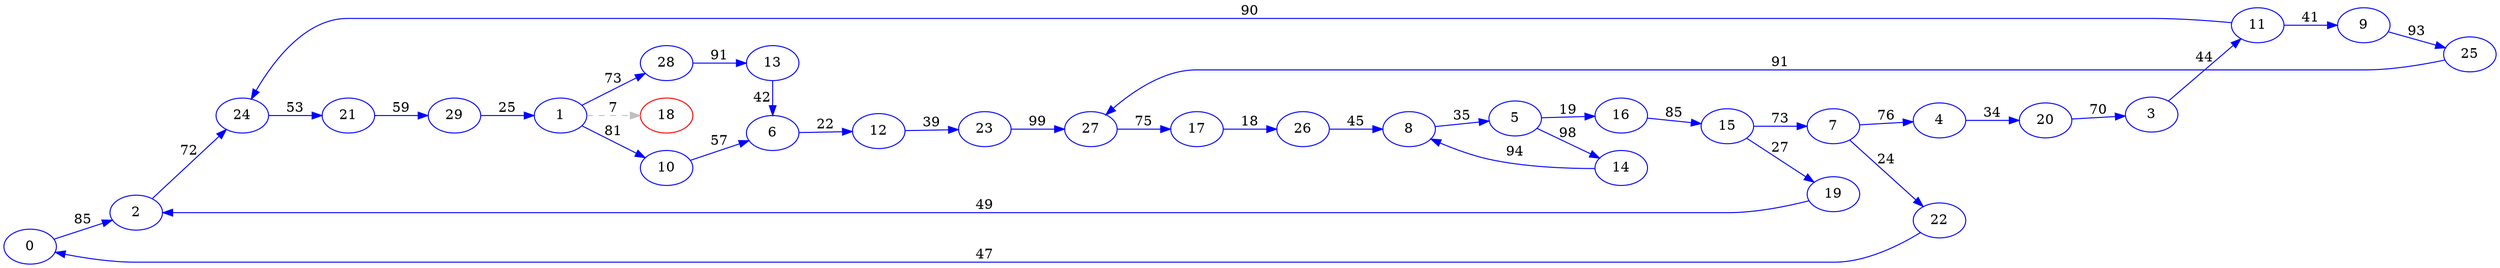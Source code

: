 digraph G {
ranksep = "equally";
rankdir = LR;
{rank = same; 0; };
{rank = same; 2; };
{rank = same; 24; };
{rank = same; 21; };
{rank = same; 29; };
{rank = same; 1; };
{rank = same; 28; 10; 18; };
{rank = same; 13; 6; };
{rank = same; 12; };
{rank = same; 23; };
{rank = same; 27; };
{rank = same; 17; };
{rank = same; 26; };
{rank = same; 8; };
{rank = same; 5; };
{rank = same; 16; 14; };
{rank = same; 15; };
{rank = same; 19; 7; };
{rank = same; 4; 22; };
{rank = same; 20; };
{rank = same; 3; };
{rank = same; 11; };
{rank = same; 9; };
{rank = same; 25; };
{rank = same; };
18 [color = "red"];
10 [color = "blue"];
14 [color = "blue"];
22 [color = "blue"];
25 [color = "blue"];
9 [color = "blue"];
11 [color = "blue"];
3 [color = "blue"];
20 [color = "blue"];
4 [color = "blue"];
7 [color = "blue"];
19 [color = "blue"];
15 [color = "blue"];
16 [color = "blue"];
5 [color = "blue"];
8 [color = "blue"];
26 [color = "blue"];
17 [color = "blue"];
27 [color = "blue"];
23 [color = "blue"];
12 [color = "blue"];
6 [color = "blue"];
13 [color = "blue"];
28 [color = "blue"];
1 [color = "blue"];
29 [color = "blue"];
21 [color = "blue"];
24 [color = "blue"];
2 [color = "blue"];
0 [color = "blue"];
0->2[label="85" color = "blue"];
2->24[label="72" color = "blue"];
24->21[label="53" color = "blue"];
21->29[label="59" color = "blue"];
29->1[label="25" color = "blue"];
1->28[label="73" color = "blue"];
1->10[label="81" color = "blue"];
1->18[label="7" color = "grey" style = "dashed"];
28->13[label="91" color = "blue"];
10->6[label="57" color = "blue"];
18
13->6[label="42" color = "blue"];
6->12[label="22" color = "blue"];
12->23[label="39" color = "blue"];
23->27[label="99" color = "blue"];
27->17[label="75" color = "blue"];
17->26[label="18" color = "blue"];
26->8[label="45" color = "blue"];
8->5[label="35" color = "blue"];
5->16[label="19" color = "blue"];
5->14[label="98" color = "blue"];
16->15[label="85" color = "blue"];
14->8[label="94" color = "blue"];
15->19[label="27" color = "blue"];
15->7[label="73" color = "blue"];
19->2[label="49" color = "blue"];
7->4[label="76" color = "blue"];
7->22[label="24" color = "blue"];
4->20[label="34" color = "blue"];
22->0[label="47" color = "blue"];
20->3[label="70" color = "blue"];
3->11[label="44" color = "blue"];
11->9[label="41" color = "blue"];
11->24[label="90" color = "blue"];
9->25[label="93" color = "blue"];
25->27[label="91" color = "blue"];
}
